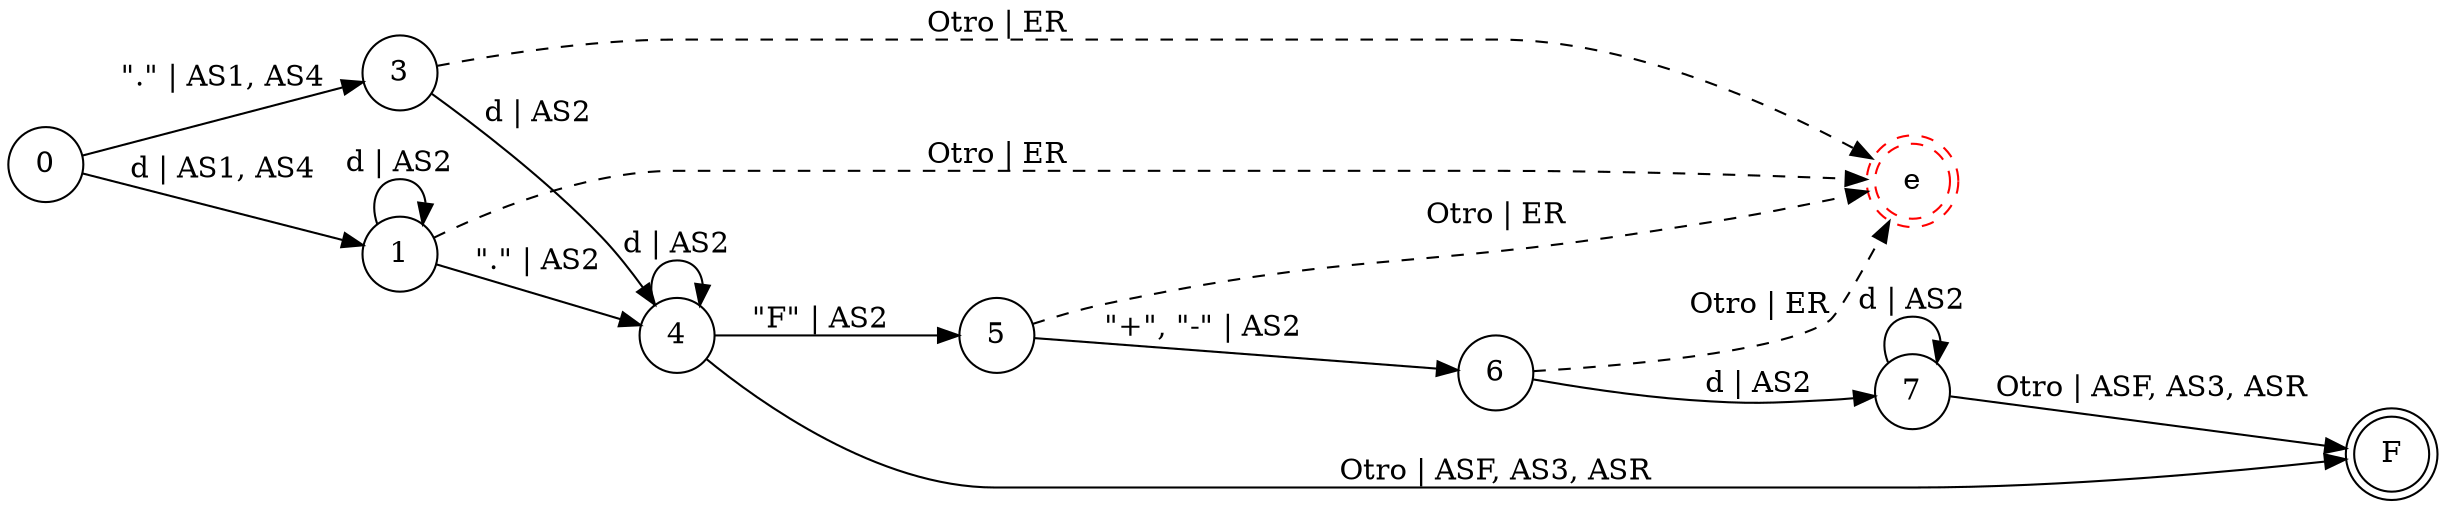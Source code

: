 digraph DFA {
    rankdir = LR;
    node [shape = circle;];
    F [shape = doublecircle;];
    e [shape = doublecircle;style = dashed;color = red;];
    
    0 -> 1 [label = "d | AS1, AS4";];
    0 -> 3 [label = "\".\" | AS1, AS4";];
    1 -> 1 [label = "d | AS2";];
    1 -> 4 [label = "\".\" | AS2";];
    1 -> e [label = "Otro | ER"; style = dashed;];
    3 -> 4 [label = "d | AS2";];
    3 -> e [label = "Otro | ER"; style = dashed;];
    4 -> 4 [label = "d | AS2";];
    4 -> F [label = "Otro | ASF, AS3, ASR";];
    4 -> 5 [label = "\"F\" | AS2";];
    5 -> 6 [label = "\"+\", \"-\" | AS2";];
    5 -> e [label = "Otro | ER"; style = dashed;];
    6 -> 7 [label = "d | AS2";];
    6 -> e [label = "Otro | ER"; style = dashed;];
    7 -> 7 [label = "d | AS2";];
    7 -> F [label = "Otro | ASF, AS3, ASR";];
}